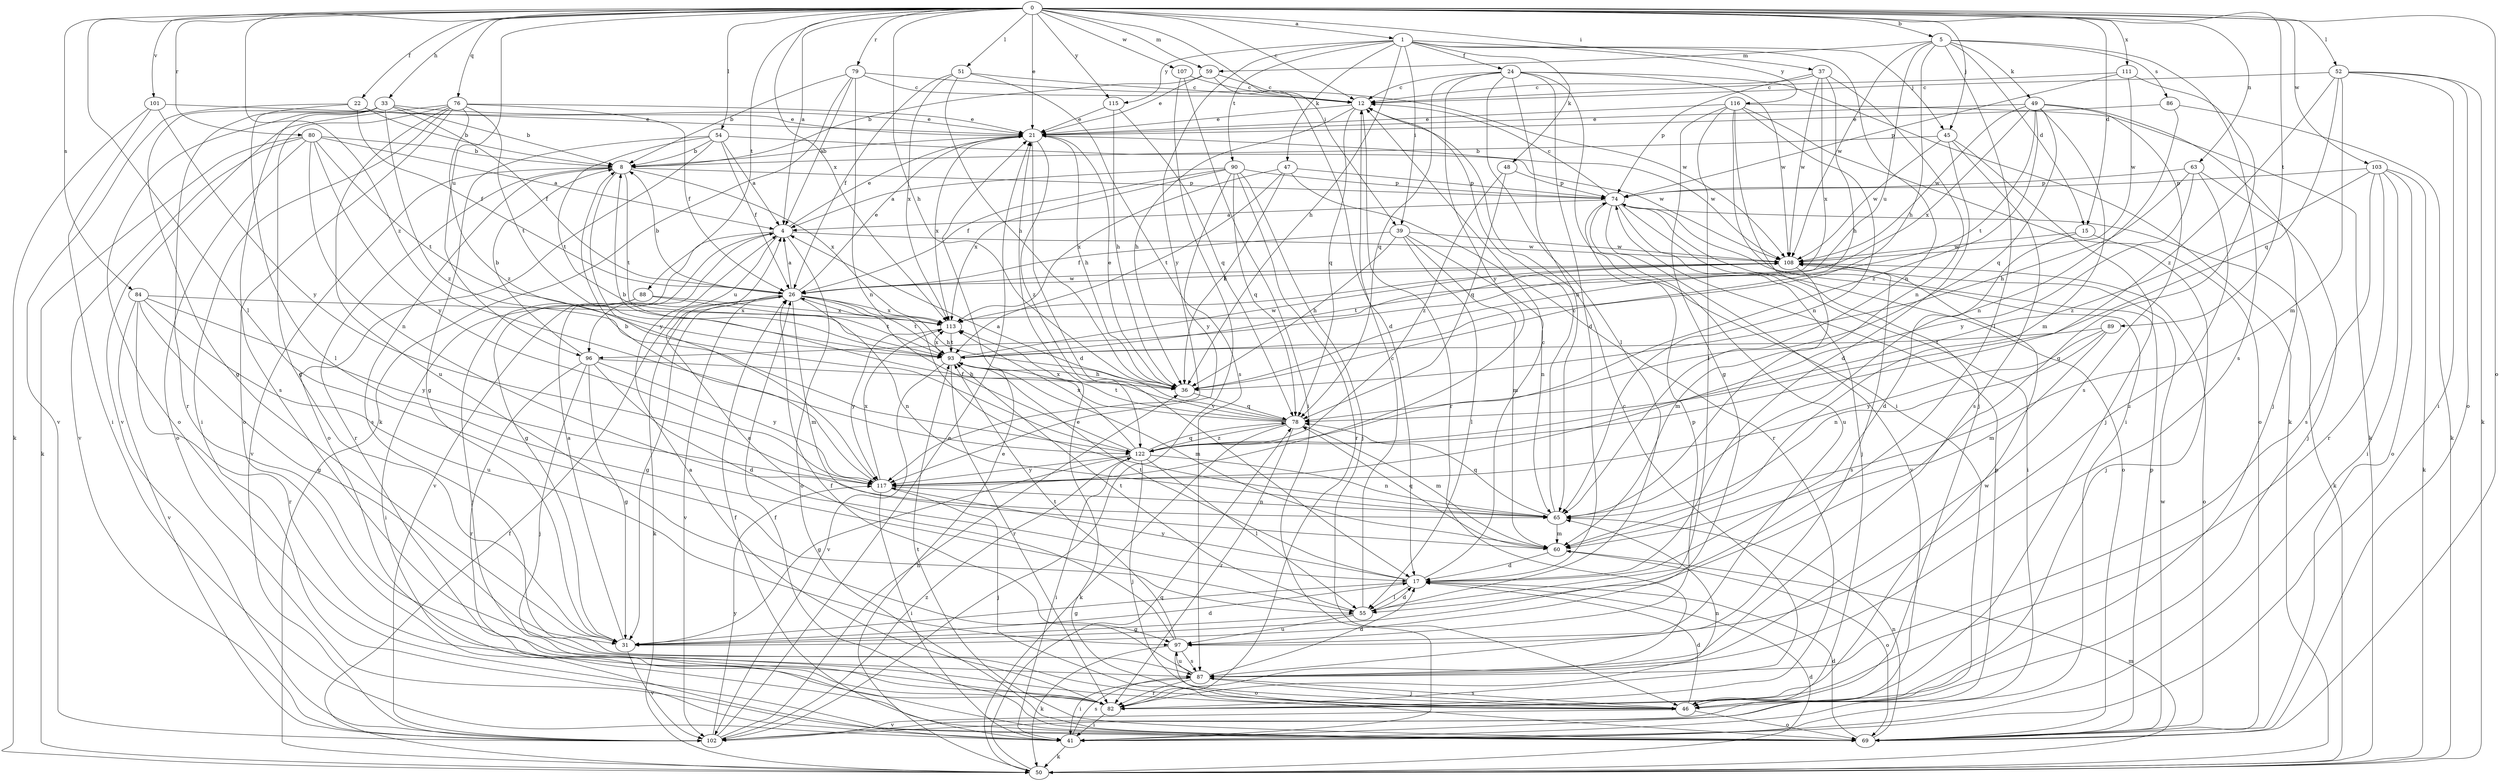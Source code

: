 strict digraph  {
0;
1;
4;
5;
8;
12;
15;
17;
21;
22;
24;
26;
31;
33;
36;
37;
39;
41;
45;
46;
47;
48;
49;
50;
51;
52;
54;
55;
59;
60;
63;
65;
69;
74;
76;
78;
79;
80;
82;
84;
86;
87;
88;
89;
90;
93;
96;
97;
101;
102;
103;
107;
108;
111;
113;
115;
116;
117;
122;
0 -> 1  [label=a];
0 -> 4  [label=a];
0 -> 5  [label=b];
0 -> 12  [label=c];
0 -> 15  [label=d];
0 -> 21  [label=e];
0 -> 22  [label=f];
0 -> 33  [label=h];
0 -> 36  [label=h];
0 -> 37  [label=i];
0 -> 39  [label=i];
0 -> 45  [label=j];
0 -> 51  [label=l];
0 -> 52  [label=l];
0 -> 54  [label=l];
0 -> 55  [label=l];
0 -> 59  [label=m];
0 -> 63  [label=n];
0 -> 69  [label=o];
0 -> 76  [label=q];
0 -> 79  [label=r];
0 -> 80  [label=r];
0 -> 84  [label=s];
0 -> 88  [label=t];
0 -> 89  [label=t];
0 -> 96  [label=u];
0 -> 101  [label=v];
0 -> 103  [label=w];
0 -> 107  [label=w];
0 -> 111  [label=x];
0 -> 113  [label=x];
0 -> 115  [label=y];
0 -> 122  [label=z];
1 -> 24  [label=f];
1 -> 36  [label=h];
1 -> 39  [label=i];
1 -> 45  [label=j];
1 -> 47  [label=k];
1 -> 48  [label=k];
1 -> 65  [label=n];
1 -> 90  [label=t];
1 -> 115  [label=y];
1 -> 116  [label=y];
1 -> 117  [label=y];
4 -> 21  [label=e];
4 -> 31  [label=g];
4 -> 69  [label=o];
4 -> 96  [label=u];
4 -> 102  [label=v];
4 -> 108  [label=w];
5 -> 15  [label=d];
5 -> 36  [label=h];
5 -> 49  [label=k];
5 -> 55  [label=l];
5 -> 59  [label=m];
5 -> 86  [label=s];
5 -> 87  [label=s];
5 -> 96  [label=u];
5 -> 108  [label=w];
8 -> 74  [label=p];
8 -> 82  [label=r];
8 -> 87  [label=s];
8 -> 93  [label=t];
8 -> 102  [label=v];
8 -> 113  [label=x];
8 -> 117  [label=y];
12 -> 21  [label=e];
12 -> 36  [label=h];
12 -> 78  [label=q];
12 -> 82  [label=r];
15 -> 17  [label=d];
15 -> 46  [label=j];
15 -> 108  [label=w];
17 -> 12  [label=c];
17 -> 31  [label=g];
17 -> 55  [label=l];
17 -> 93  [label=t];
17 -> 117  [label=y];
21 -> 8  [label=b];
21 -> 17  [label=d];
21 -> 36  [label=h];
21 -> 108  [label=w];
21 -> 113  [label=x];
21 -> 122  [label=z];
22 -> 8  [label=b];
22 -> 21  [label=e];
22 -> 26  [label=f];
22 -> 55  [label=l];
22 -> 102  [label=v];
24 -> 12  [label=c];
24 -> 17  [label=d];
24 -> 41  [label=i];
24 -> 50  [label=k];
24 -> 55  [label=l];
24 -> 65  [label=n];
24 -> 78  [label=q];
24 -> 108  [label=w];
24 -> 117  [label=y];
26 -> 4  [label=a];
26 -> 8  [label=b];
26 -> 21  [label=e];
26 -> 31  [label=g];
26 -> 36  [label=h];
26 -> 50  [label=k];
26 -> 60  [label=m];
26 -> 65  [label=n];
26 -> 93  [label=t];
26 -> 102  [label=v];
26 -> 108  [label=w];
26 -> 113  [label=x];
31 -> 4  [label=a];
31 -> 17  [label=d];
31 -> 102  [label=v];
33 -> 8  [label=b];
33 -> 21  [label=e];
33 -> 26  [label=f];
33 -> 31  [label=g];
33 -> 69  [label=o];
33 -> 82  [label=r];
33 -> 87  [label=s];
33 -> 122  [label=z];
36 -> 21  [label=e];
36 -> 78  [label=q];
37 -> 12  [label=c];
37 -> 36  [label=h];
37 -> 65  [label=n];
37 -> 74  [label=p];
37 -> 108  [label=w];
37 -> 113  [label=x];
39 -> 26  [label=f];
39 -> 36  [label=h];
39 -> 55  [label=l];
39 -> 60  [label=m];
39 -> 65  [label=n];
39 -> 108  [label=w];
41 -> 26  [label=f];
41 -> 50  [label=k];
41 -> 87  [label=s];
45 -> 8  [label=b];
45 -> 17  [label=d];
45 -> 46  [label=j];
45 -> 87  [label=s];
45 -> 108  [label=w];
46 -> 17  [label=d];
46 -> 21  [label=e];
46 -> 69  [label=o];
46 -> 87  [label=s];
46 -> 102  [label=v];
47 -> 36  [label=h];
47 -> 74  [label=p];
47 -> 82  [label=r];
47 -> 93  [label=t];
47 -> 113  [label=x];
48 -> 74  [label=p];
48 -> 78  [label=q];
48 -> 122  [label=z];
49 -> 21  [label=e];
49 -> 46  [label=j];
49 -> 60  [label=m];
49 -> 78  [label=q];
49 -> 87  [label=s];
49 -> 93  [label=t];
49 -> 108  [label=w];
49 -> 113  [label=x];
49 -> 122  [label=z];
50 -> 17  [label=d];
50 -> 21  [label=e];
50 -> 26  [label=f];
50 -> 60  [label=m];
50 -> 78  [label=q];
51 -> 12  [label=c];
51 -> 26  [label=f];
51 -> 36  [label=h];
51 -> 87  [label=s];
51 -> 113  [label=x];
52 -> 12  [label=c];
52 -> 41  [label=i];
52 -> 50  [label=k];
52 -> 60  [label=m];
52 -> 69  [label=o];
52 -> 78  [label=q];
52 -> 122  [label=z];
54 -> 4  [label=a];
54 -> 8  [label=b];
54 -> 26  [label=f];
54 -> 31  [label=g];
54 -> 69  [label=o];
54 -> 93  [label=t];
54 -> 108  [label=w];
55 -> 12  [label=c];
55 -> 17  [label=d];
55 -> 31  [label=g];
55 -> 93  [label=t];
55 -> 97  [label=u];
59 -> 8  [label=b];
59 -> 12  [label=c];
59 -> 17  [label=d];
59 -> 21  [label=e];
60 -> 17  [label=d];
60 -> 69  [label=o];
60 -> 78  [label=q];
63 -> 36  [label=h];
63 -> 46  [label=j];
63 -> 74  [label=p];
63 -> 97  [label=u];
63 -> 117  [label=y];
65 -> 12  [label=c];
65 -> 60  [label=m];
65 -> 78  [label=q];
69 -> 17  [label=d];
69 -> 26  [label=f];
69 -> 65  [label=n];
69 -> 74  [label=p];
69 -> 93  [label=t];
69 -> 108  [label=w];
74 -> 4  [label=a];
74 -> 12  [label=c];
74 -> 41  [label=i];
74 -> 46  [label=j];
74 -> 50  [label=k];
74 -> 69  [label=o];
74 -> 97  [label=u];
74 -> 102  [label=v];
76 -> 21  [label=e];
76 -> 26  [label=f];
76 -> 31  [label=g];
76 -> 41  [label=i];
76 -> 69  [label=o];
76 -> 93  [label=t];
76 -> 97  [label=u];
76 -> 102  [label=v];
76 -> 122  [label=z];
78 -> 4  [label=a];
78 -> 8  [label=b];
78 -> 50  [label=k];
78 -> 60  [label=m];
78 -> 82  [label=r];
78 -> 93  [label=t];
78 -> 113  [label=x];
78 -> 122  [label=z];
79 -> 4  [label=a];
79 -> 8  [label=b];
79 -> 12  [label=c];
79 -> 50  [label=k];
79 -> 65  [label=n];
79 -> 108  [label=w];
80 -> 4  [label=a];
80 -> 8  [label=b];
80 -> 50  [label=k];
80 -> 65  [label=n];
80 -> 69  [label=o];
80 -> 93  [label=t];
80 -> 102  [label=v];
80 -> 117  [label=y];
82 -> 4  [label=a];
82 -> 12  [label=c];
82 -> 41  [label=i];
82 -> 65  [label=n];
82 -> 108  [label=w];
84 -> 31  [label=g];
84 -> 82  [label=r];
84 -> 97  [label=u];
84 -> 102  [label=v];
84 -> 113  [label=x];
84 -> 117  [label=y];
86 -> 21  [label=e];
86 -> 50  [label=k];
86 -> 65  [label=n];
87 -> 17  [label=d];
87 -> 26  [label=f];
87 -> 41  [label=i];
87 -> 46  [label=j];
87 -> 82  [label=r];
87 -> 97  [label=u];
88 -> 41  [label=i];
88 -> 46  [label=j];
88 -> 93  [label=t];
88 -> 113  [label=x];
89 -> 60  [label=m];
89 -> 65  [label=n];
89 -> 93  [label=t];
89 -> 117  [label=y];
90 -> 4  [label=a];
90 -> 26  [label=f];
90 -> 46  [label=j];
90 -> 74  [label=p];
90 -> 78  [label=q];
90 -> 82  [label=r];
90 -> 113  [label=x];
90 -> 117  [label=y];
93 -> 36  [label=h];
93 -> 60  [label=m];
93 -> 82  [label=r];
93 -> 102  [label=v];
93 -> 108  [label=w];
93 -> 113  [label=x];
96 -> 8  [label=b];
96 -> 17  [label=d];
96 -> 31  [label=g];
96 -> 36  [label=h];
96 -> 46  [label=j];
96 -> 82  [label=r];
96 -> 117  [label=y];
97 -> 4  [label=a];
97 -> 50  [label=k];
97 -> 69  [label=o];
97 -> 74  [label=p];
97 -> 87  [label=s];
97 -> 93  [label=t];
101 -> 21  [label=e];
101 -> 41  [label=i];
101 -> 50  [label=k];
101 -> 117  [label=y];
102 -> 21  [label=e];
102 -> 36  [label=h];
102 -> 74  [label=p];
102 -> 117  [label=y];
102 -> 122  [label=z];
103 -> 41  [label=i];
103 -> 50  [label=k];
103 -> 69  [label=o];
103 -> 74  [label=p];
103 -> 82  [label=r];
103 -> 87  [label=s];
103 -> 122  [label=z];
107 -> 12  [label=c];
107 -> 41  [label=i];
107 -> 102  [label=v];
108 -> 26  [label=f];
108 -> 60  [label=m];
108 -> 69  [label=o];
108 -> 87  [label=s];
108 -> 93  [label=t];
111 -> 12  [label=c];
111 -> 31  [label=g];
111 -> 74  [label=p];
111 -> 108  [label=w];
113 -> 93  [label=t];
113 -> 117  [label=y];
115 -> 21  [label=e];
115 -> 36  [label=h];
115 -> 78  [label=q];
116 -> 21  [label=e];
116 -> 31  [label=g];
116 -> 41  [label=i];
116 -> 46  [label=j];
116 -> 50  [label=k];
116 -> 55  [label=l];
116 -> 65  [label=n];
116 -> 69  [label=o];
117 -> 8  [label=b];
117 -> 41  [label=i];
117 -> 46  [label=j];
117 -> 65  [label=n];
117 -> 113  [label=x];
122 -> 26  [label=f];
122 -> 31  [label=g];
122 -> 41  [label=i];
122 -> 46  [label=j];
122 -> 55  [label=l];
122 -> 65  [label=n];
122 -> 78  [label=q];
122 -> 113  [label=x];
122 -> 117  [label=y];
}
